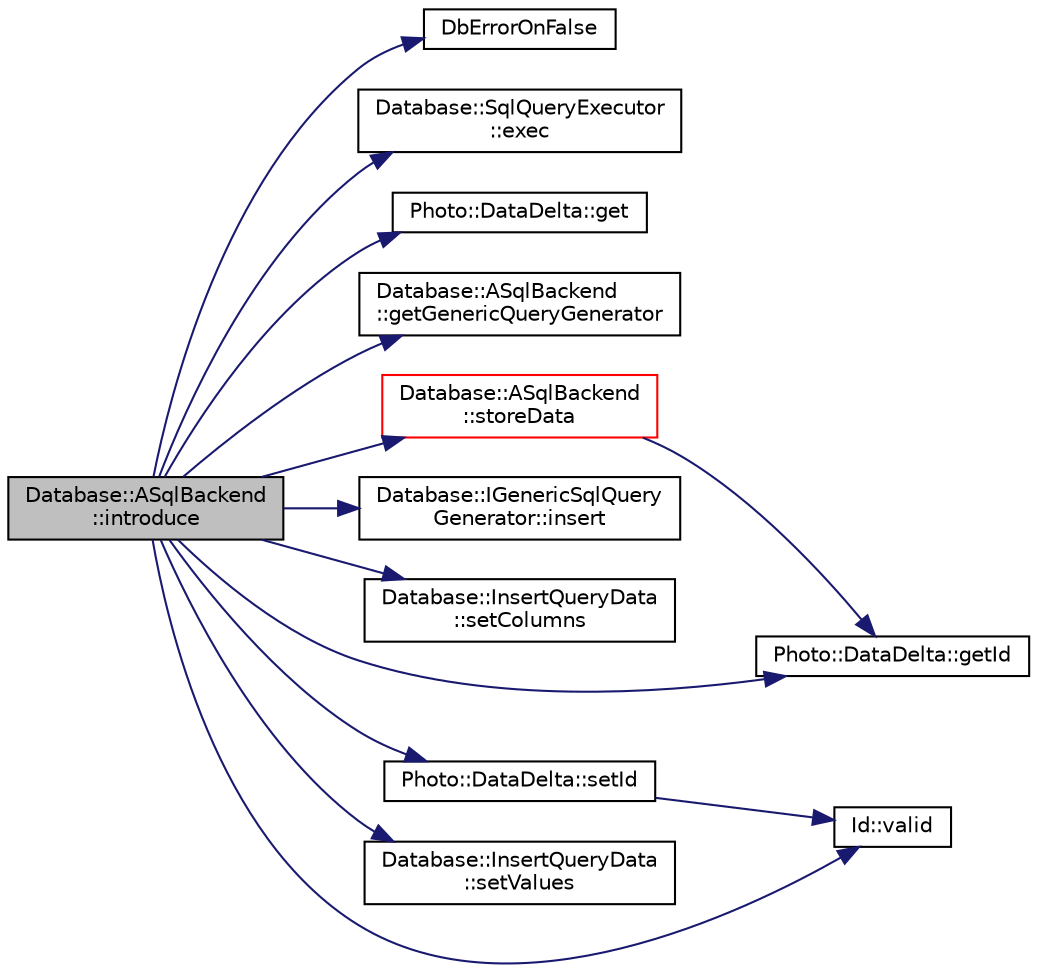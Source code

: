 digraph "Database::ASqlBackend::introduce"
{
 // LATEX_PDF_SIZE
  edge [fontname="Helvetica",fontsize="10",labelfontname="Helvetica",labelfontsize="10"];
  node [fontname="Helvetica",fontsize="10",shape=record];
  rankdir="LR";
  Node1 [label="Database::ASqlBackend\l::introduce",height=0.2,width=0.4,color="black", fillcolor="grey75", style="filled", fontcolor="black",tooltip="create new entry for photo in database"];
  Node1 -> Node2 [color="midnightblue",fontsize="10",style="solid",fontname="Helvetica"];
  Node2 [label="DbErrorOnFalse",height=0.2,width=0.4,color="black", fillcolor="white", style="filled",URL="$ibackend_8hpp.html#ac6fb985b87586bc7d7e15bfbef46f893",tooltip=" "];
  Node1 -> Node3 [color="midnightblue",fontsize="10",style="solid",fontname="Helvetica"];
  Node3 [label="Database::SqlQueryExecutor\l::exec",height=0.2,width=0.4,color="black", fillcolor="white", style="filled",URL="$class_database_1_1_sql_query_executor.html#a92b20d0dac92b5fa49b9184f8e341a94",tooltip=" "];
  Node1 -> Node4 [color="midnightblue",fontsize="10",style="solid",fontname="Helvetica"];
  Node4 [label="Photo::DataDelta::get",height=0.2,width=0.4,color="black", fillcolor="white", style="filled",URL="$class_photo_1_1_data_delta.html#a0e66161143f9a45b90df50f28fdb3444",tooltip=" "];
  Node1 -> Node5 [color="midnightblue",fontsize="10",style="solid",fontname="Helvetica"];
  Node5 [label="Database::ASqlBackend\l::getGenericQueryGenerator",height=0.2,width=0.4,color="black", fillcolor="white", style="filled",URL="$class_database_1_1_a_sql_backend.html#a4e4fcafe2fdf14da98c699055d4fb1c3",tooltip="IGenericSqlQueryGenerator accessor."];
  Node1 -> Node6 [color="midnightblue",fontsize="10",style="solid",fontname="Helvetica"];
  Node6 [label="Photo::DataDelta::getId",height=0.2,width=0.4,color="black", fillcolor="white", style="filled",URL="$class_photo_1_1_data_delta.html#a8dbb1d880f0c0b37a9629fae8d098413",tooltip=" "];
  Node1 -> Node7 [color="midnightblue",fontsize="10",style="solid",fontname="Helvetica"];
  Node7 [label="Database::IGenericSqlQuery\lGenerator::insert",height=0.2,width=0.4,color="black", fillcolor="white", style="filled",URL="$struct_database_1_1_i_generic_sql_query_generator.html#a30ba93170abc64272718a5fc335b4d7a",tooltip=" "];
  Node1 -> Node8 [color="midnightblue",fontsize="10",style="solid",fontname="Helvetica"];
  Node8 [label="Database::InsertQueryData\l::setColumns",height=0.2,width=0.4,color="black", fillcolor="white", style="filled",URL="$class_database_1_1_insert_query_data.html#ad5559c694413325527ab752c01dd1ca8",tooltip=" "];
  Node1 -> Node9 [color="midnightblue",fontsize="10",style="solid",fontname="Helvetica"];
  Node9 [label="Photo::DataDelta::setId",height=0.2,width=0.4,color="black", fillcolor="white", style="filled",URL="$class_photo_1_1_data_delta.html#a8a610541a977ccd70ba88e4c2315f9b5",tooltip=" "];
  Node9 -> Node10 [color="midnightblue",fontsize="10",style="solid",fontname="Helvetica"];
  Node10 [label="Id::valid",height=0.2,width=0.4,color="black", fillcolor="white", style="filled",URL="$class_id.html#aa535d6564e027b5889869dcb10093bed",tooltip=" "];
  Node1 -> Node11 [color="midnightblue",fontsize="10",style="solid",fontname="Helvetica"];
  Node11 [label="Database::InsertQueryData\l::setValues",height=0.2,width=0.4,color="black", fillcolor="white", style="filled",URL="$class_database_1_1_insert_query_data.html#a5140196bba75c14512d5f967bd6ee152",tooltip=" "];
  Node1 -> Node12 [color="midnightblue",fontsize="10",style="solid",fontname="Helvetica"];
  Node12 [label="Database::ASqlBackend\l::storeData",height=0.2,width=0.4,color="red", fillcolor="white", style="filled",URL="$class_database_1_1_a_sql_backend.html#aeabaa61a16e3602392353c5ce5727b91",tooltip="store photo data"];
  Node12 -> Node6 [color="midnightblue",fontsize="10",style="solid",fontname="Helvetica"];
  Node1 -> Node10 [color="midnightblue",fontsize="10",style="solid",fontname="Helvetica"];
}
